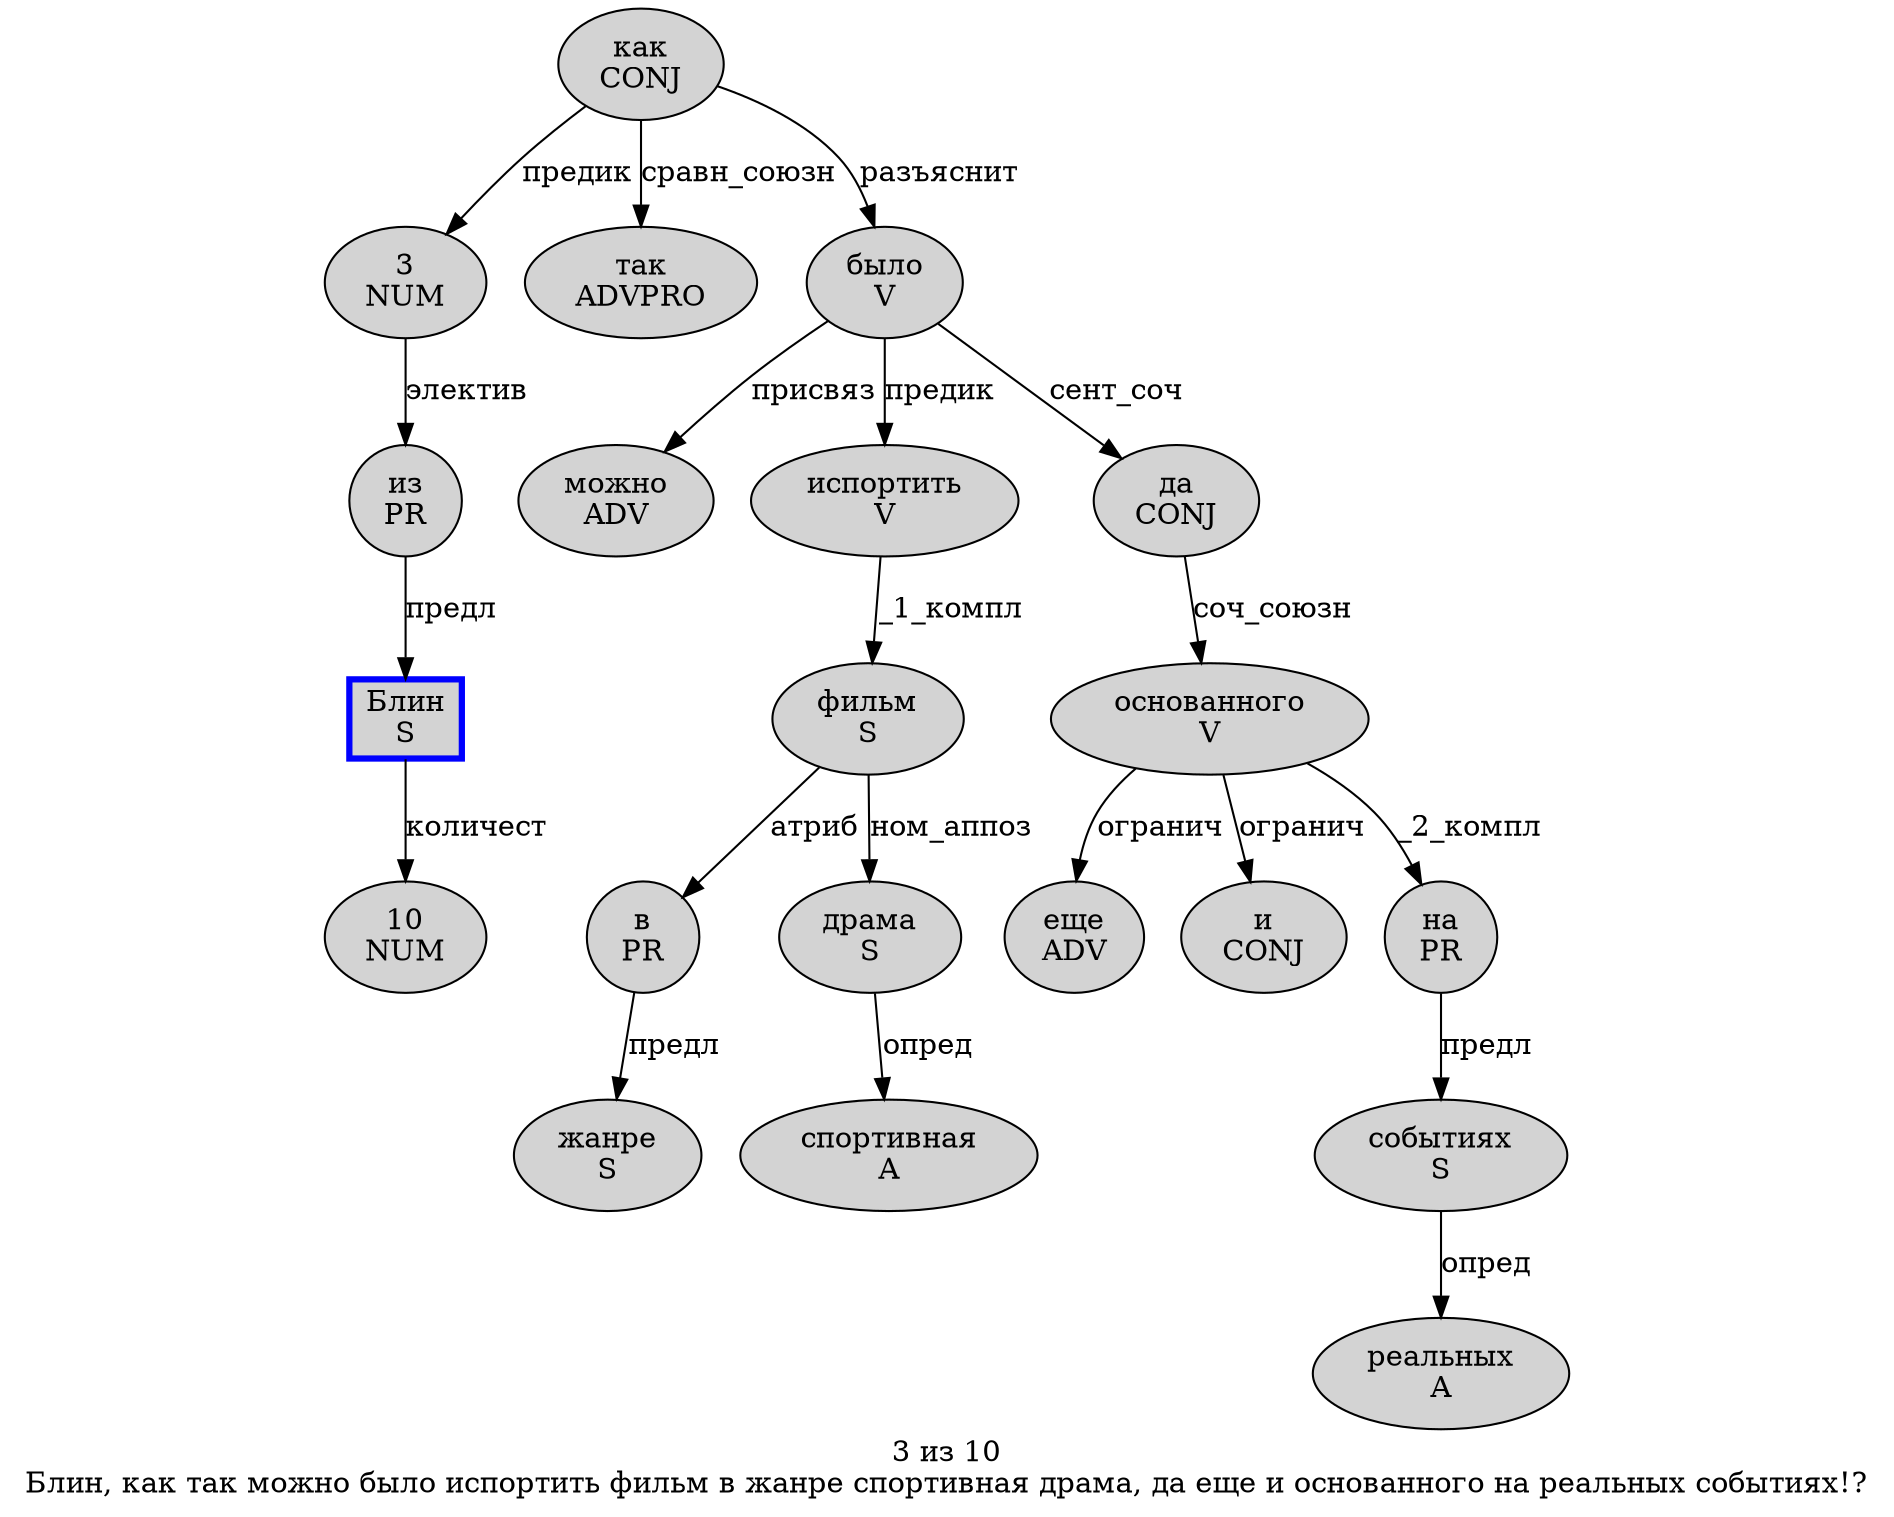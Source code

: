 digraph SENTENCE_3579 {
	graph [label="3 из 10
Блин, как так можно было испортить фильм в жанре спортивная драма, да еще и основанного на реальных событиях!?"]
	node [style=filled]
		0 [label="3
NUM" color="" fillcolor=lightgray penwidth=1 shape=ellipse]
		1 [label="из
PR" color="" fillcolor=lightgray penwidth=1 shape=ellipse]
		2 [label="10
NUM" color="" fillcolor=lightgray penwidth=1 shape=ellipse]
		3 [label="Блин
S" color=blue fillcolor=lightgray penwidth=3 shape=box]
		5 [label="как
CONJ" color="" fillcolor=lightgray penwidth=1 shape=ellipse]
		6 [label="так
ADVPRO" color="" fillcolor=lightgray penwidth=1 shape=ellipse]
		7 [label="можно
ADV" color="" fillcolor=lightgray penwidth=1 shape=ellipse]
		8 [label="было
V" color="" fillcolor=lightgray penwidth=1 shape=ellipse]
		9 [label="испортить
V" color="" fillcolor=lightgray penwidth=1 shape=ellipse]
		10 [label="фильм
S" color="" fillcolor=lightgray penwidth=1 shape=ellipse]
		11 [label="в
PR" color="" fillcolor=lightgray penwidth=1 shape=ellipse]
		12 [label="жанре
S" color="" fillcolor=lightgray penwidth=1 shape=ellipse]
		13 [label="спортивная
A" color="" fillcolor=lightgray penwidth=1 shape=ellipse]
		14 [label="драма
S" color="" fillcolor=lightgray penwidth=1 shape=ellipse]
		16 [label="да
CONJ" color="" fillcolor=lightgray penwidth=1 shape=ellipse]
		17 [label="еще
ADV" color="" fillcolor=lightgray penwidth=1 shape=ellipse]
		18 [label="и
CONJ" color="" fillcolor=lightgray penwidth=1 shape=ellipse]
		19 [label="основанного
V" color="" fillcolor=lightgray penwidth=1 shape=ellipse]
		20 [label="на
PR" color="" fillcolor=lightgray penwidth=1 shape=ellipse]
		21 [label="реальных
A" color="" fillcolor=lightgray penwidth=1 shape=ellipse]
		22 [label="событиях
S" color="" fillcolor=lightgray penwidth=1 shape=ellipse]
			10 -> 11 [label="атриб"]
			10 -> 14 [label="ном_аппоз"]
			3 -> 2 [label="количест"]
			9 -> 10 [label="_1_компл"]
			22 -> 21 [label="опред"]
			1 -> 3 [label="предл"]
			14 -> 13 [label="опред"]
			0 -> 1 [label="электив"]
			19 -> 17 [label="огранич"]
			19 -> 18 [label="огранич"]
			19 -> 20 [label="_2_компл"]
			8 -> 7 [label="присвяз"]
			8 -> 9 [label="предик"]
			8 -> 16 [label="сент_соч"]
			11 -> 12 [label="предл"]
			16 -> 19 [label="соч_союзн"]
			5 -> 0 [label="предик"]
			5 -> 6 [label="сравн_союзн"]
			5 -> 8 [label="разъяснит"]
			20 -> 22 [label="предл"]
}